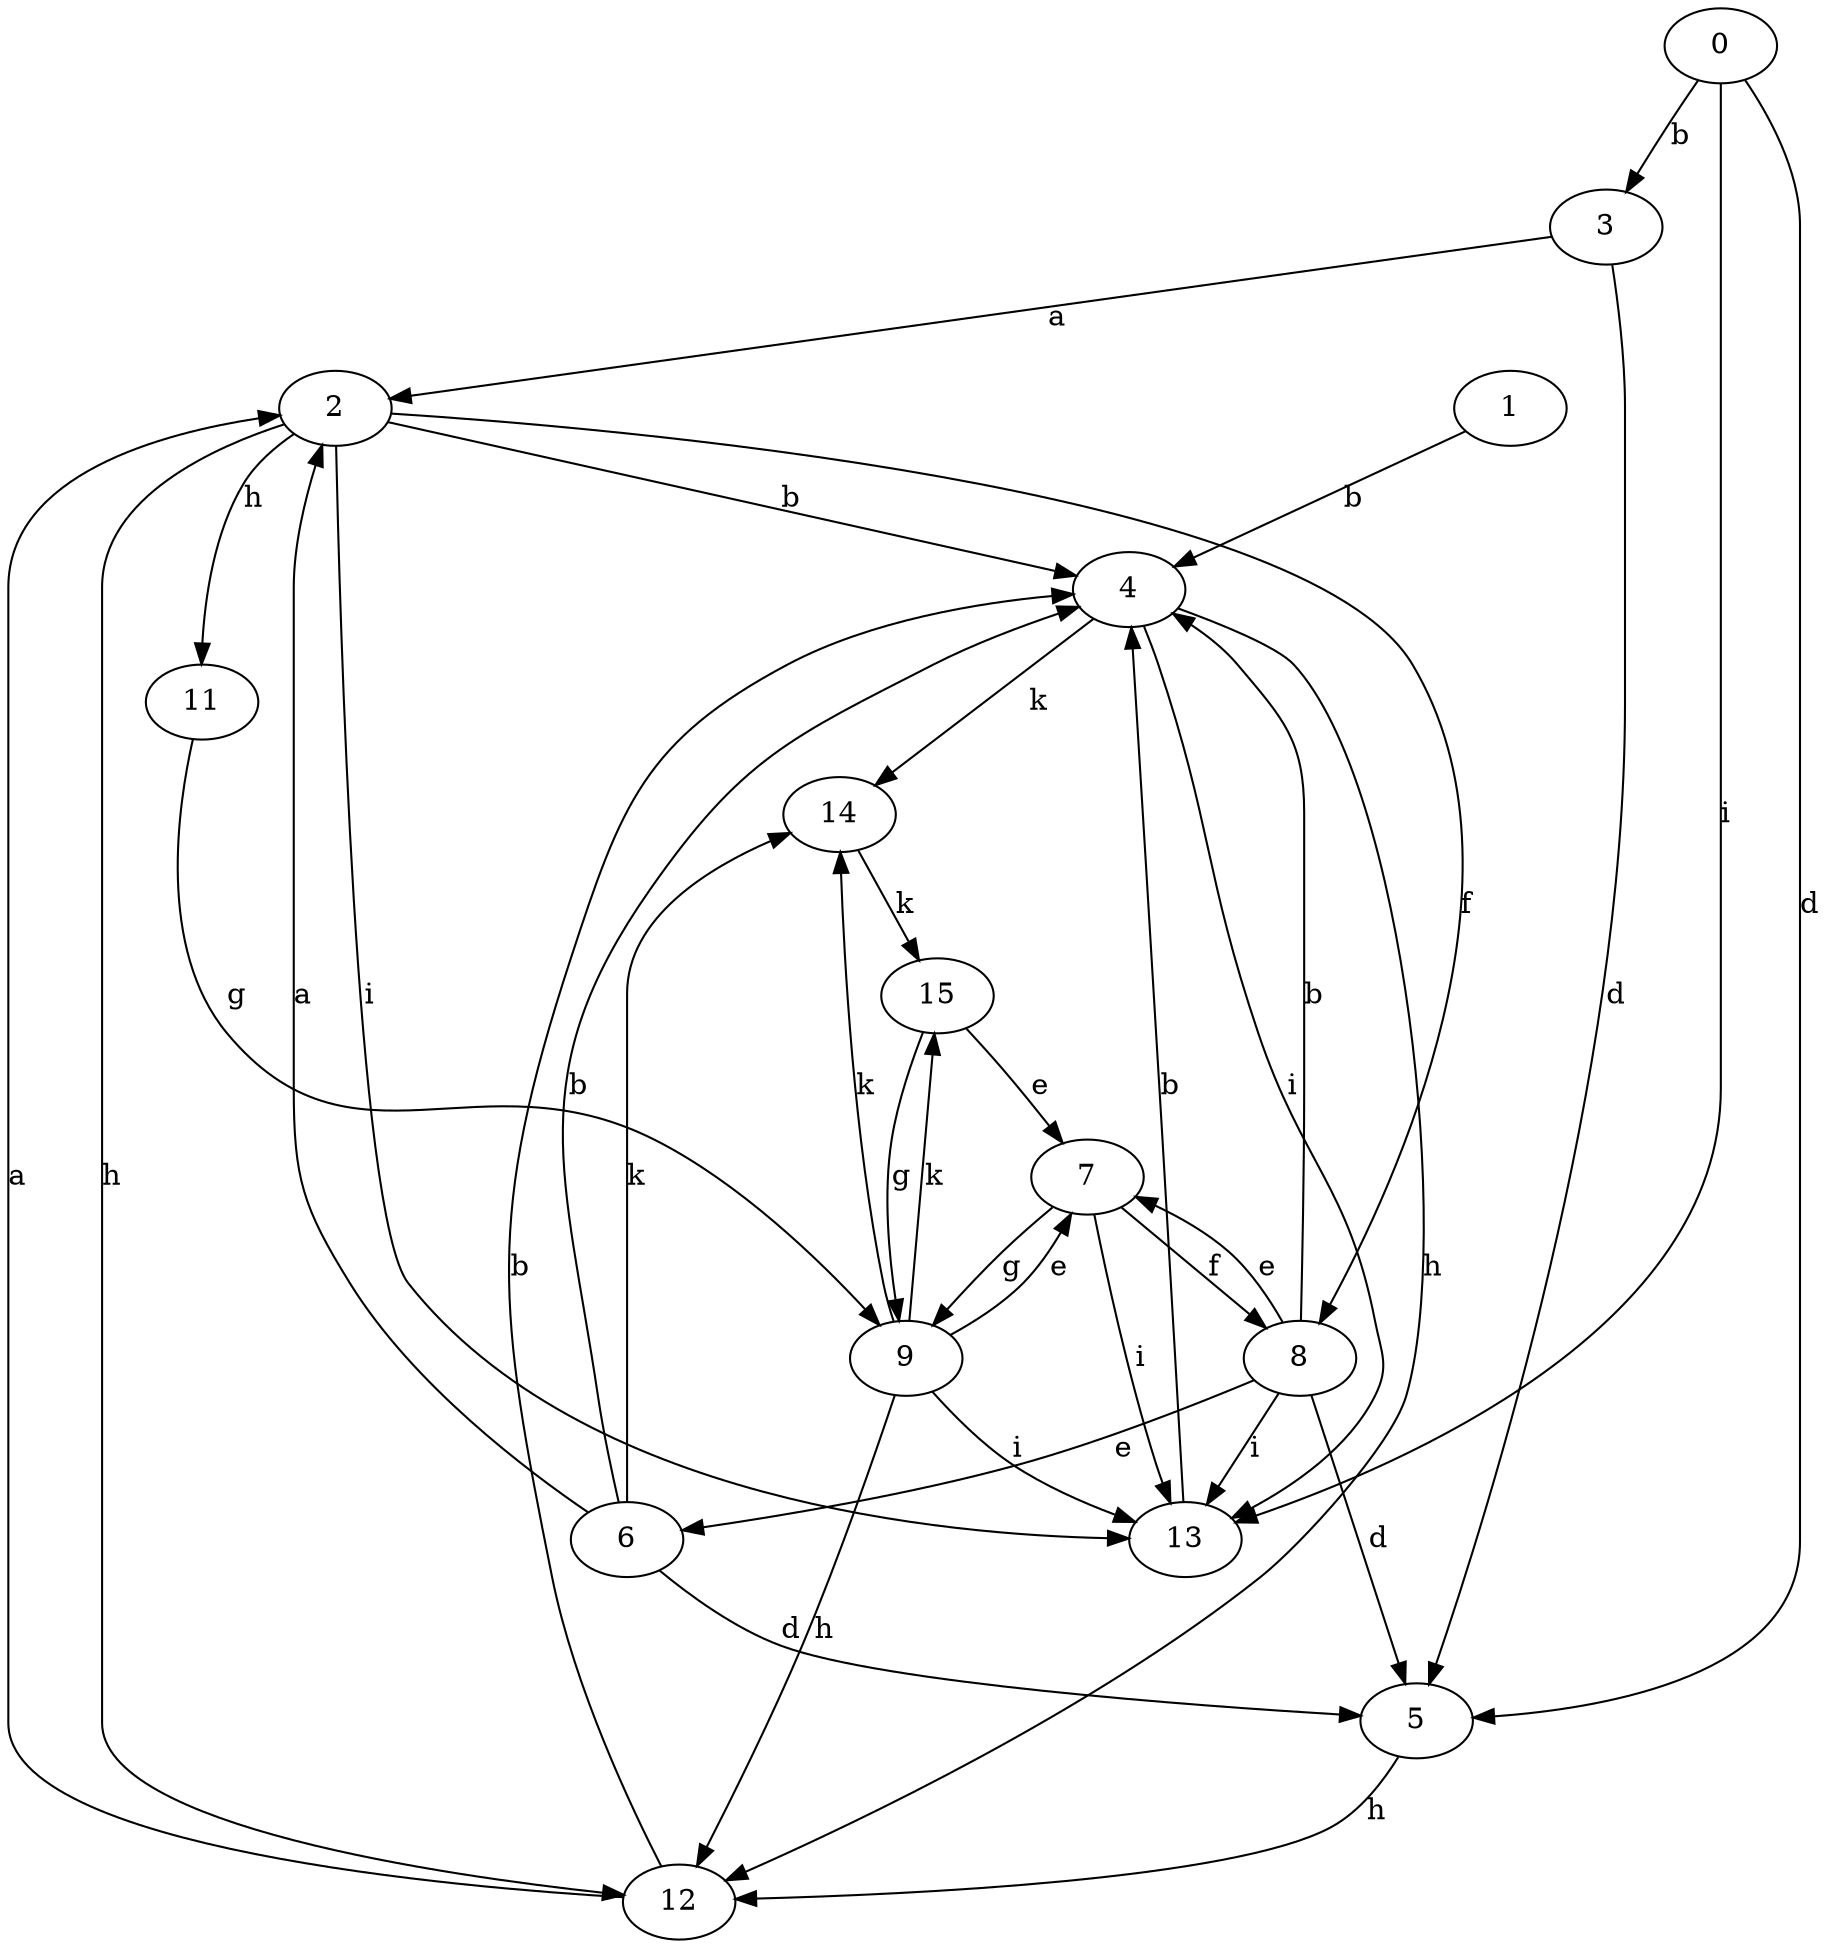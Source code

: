strict digraph  {
2;
3;
4;
5;
6;
7;
8;
9;
11;
0;
12;
13;
14;
1;
15;
2 -> 4  [label=b];
2 -> 8  [label=f];
2 -> 11  [label=h];
2 -> 12  [label=h];
2 -> 13  [label=i];
3 -> 2  [label=a];
3 -> 5  [label=d];
4 -> 12  [label=h];
4 -> 13  [label=i];
4 -> 14  [label=k];
5 -> 12  [label=h];
6 -> 2  [label=a];
6 -> 4  [label=b];
6 -> 5  [label=d];
6 -> 14  [label=k];
7 -> 8  [label=f];
7 -> 9  [label=g];
7 -> 13  [label=i];
8 -> 4  [label=b];
8 -> 5  [label=d];
8 -> 6  [label=e];
8 -> 7  [label=e];
8 -> 13  [label=i];
9 -> 7  [label=e];
9 -> 12  [label=h];
9 -> 13  [label=i];
9 -> 14  [label=k];
9 -> 15  [label=k];
11 -> 9  [label=g];
0 -> 3  [label=b];
0 -> 5  [label=d];
0 -> 13  [label=i];
12 -> 2  [label=a];
12 -> 4  [label=b];
13 -> 4  [label=b];
14 -> 15  [label=k];
1 -> 4  [label=b];
15 -> 7  [label=e];
15 -> 9  [label=g];
}
